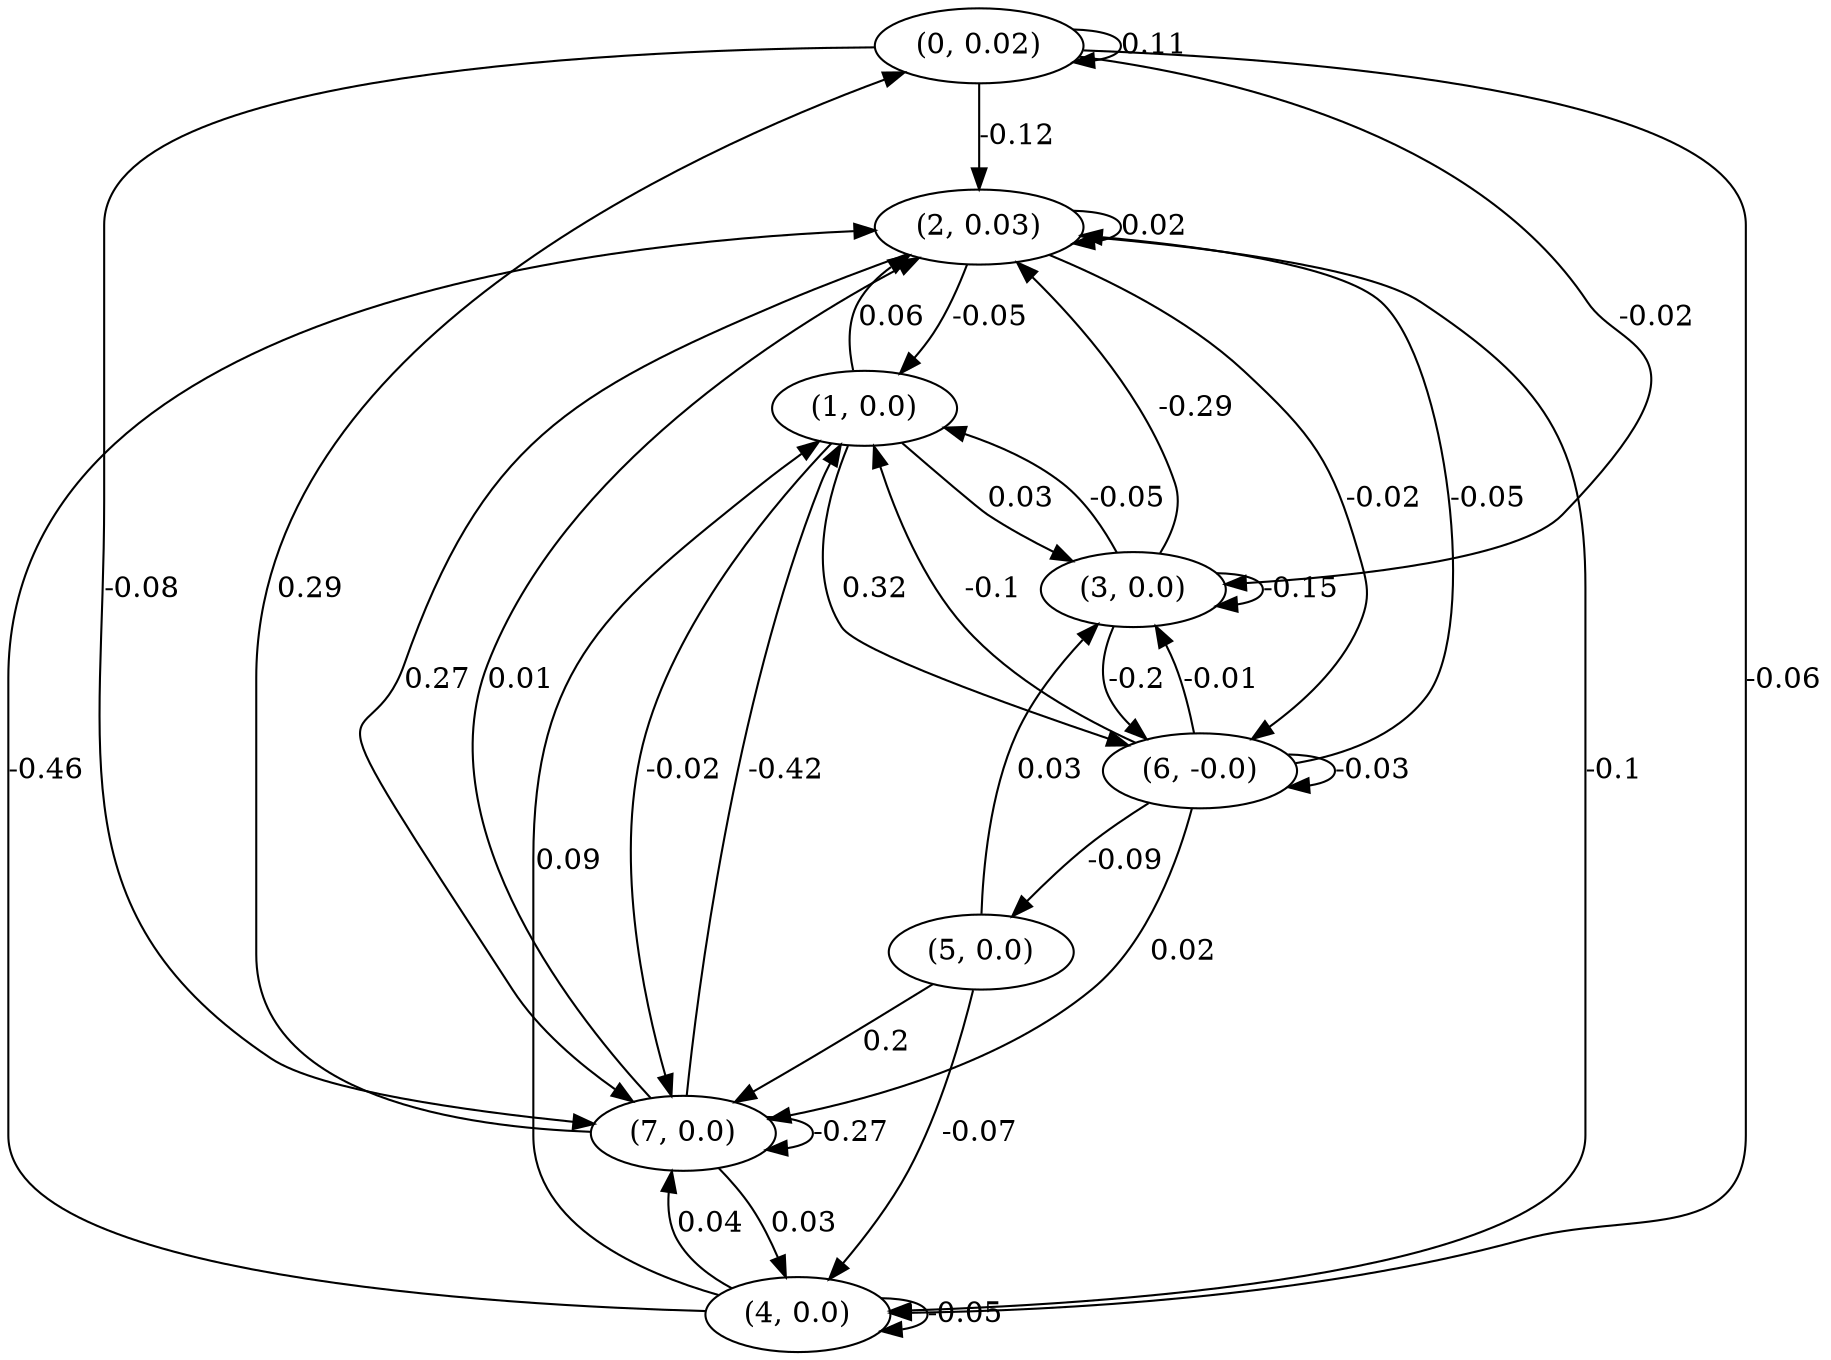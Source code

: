 digraph {
    0 [ label = "(0, 0.02)" ]
    1 [ label = "(1, 0.0)" ]
    2 [ label = "(2, 0.03)" ]
    3 [ label = "(3, 0.0)" ]
    4 [ label = "(4, 0.0)" ]
    5 [ label = "(5, 0.0)" ]
    6 [ label = "(6, -0.0)" ]
    7 [ label = "(7, 0.0)" ]
    0 -> 0 [ label = "0.11" ]
    2 -> 2 [ label = "0.02" ]
    3 -> 3 [ label = "-0.15" ]
    4 -> 4 [ label = "-0.05" ]
    6 -> 6 [ label = "-0.03" ]
    7 -> 7 [ label = "-0.27" ]
    7 -> 0 [ label = "0.29" ]
    2 -> 1 [ label = "-0.05" ]
    3 -> 1 [ label = "-0.05" ]
    4 -> 1 [ label = "0.09" ]
    6 -> 1 [ label = "-0.1" ]
    7 -> 1 [ label = "-0.42" ]
    0 -> 2 [ label = "-0.12" ]
    1 -> 2 [ label = "0.06" ]
    3 -> 2 [ label = "-0.29" ]
    4 -> 2 [ label = "-0.46" ]
    6 -> 2 [ label = "-0.05" ]
    7 -> 2 [ label = "0.01" ]
    0 -> 3 [ label = "-0.02" ]
    1 -> 3 [ label = "0.03" ]
    5 -> 3 [ label = "0.03" ]
    6 -> 3 [ label = "-0.01" ]
    0 -> 4 [ label = "-0.06" ]
    2 -> 4 [ label = "-0.1" ]
    5 -> 4 [ label = "-0.07" ]
    7 -> 4 [ label = "0.03" ]
    6 -> 5 [ label = "-0.09" ]
    1 -> 6 [ label = "0.32" ]
    2 -> 6 [ label = "-0.02" ]
    3 -> 6 [ label = "-0.2" ]
    0 -> 7 [ label = "-0.08" ]
    1 -> 7 [ label = "-0.02" ]
    2 -> 7 [ label = "0.27" ]
    4 -> 7 [ label = "0.04" ]
    5 -> 7 [ label = "0.2" ]
    6 -> 7 [ label = "0.02" ]
}

